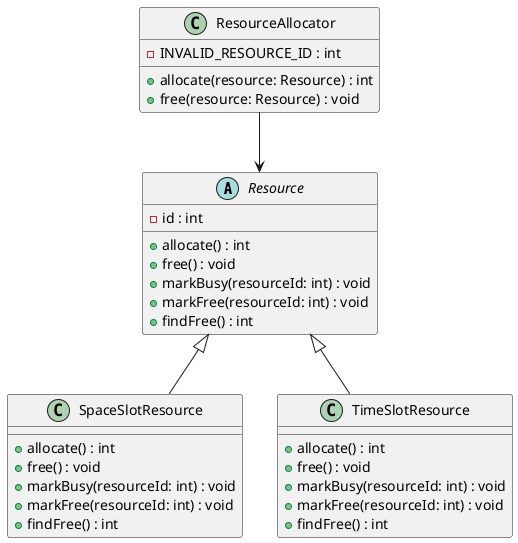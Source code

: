 @startuml OCP
abstract class Resource {
    - id : int
    + allocate() : int
    + free() : void
    + markBusy(resourceId: int) : void
    + markFree(resourceId: int) : void
    + findFree() : int
}

class ResourceAllocator {
    - INVALID_RESOURCE_ID : int
    + allocate(resource: Resource) : int
    + free(resource: Resource) : void
}

class SpaceSlotResource extends Resource {
    + allocate() : int
    + free() : void
    + markBusy(resourceId: int) : void
    + markFree(resourceId: int) : void
    + findFree() : int
}

class TimeSlotResource extends Resource {
    + allocate() : int
    + free() : void
    + markBusy(resourceId: int) : void
    + markFree(resourceId: int) : void
    + findFree() : int
}

ResourceAllocator --> Resource

@enduml
